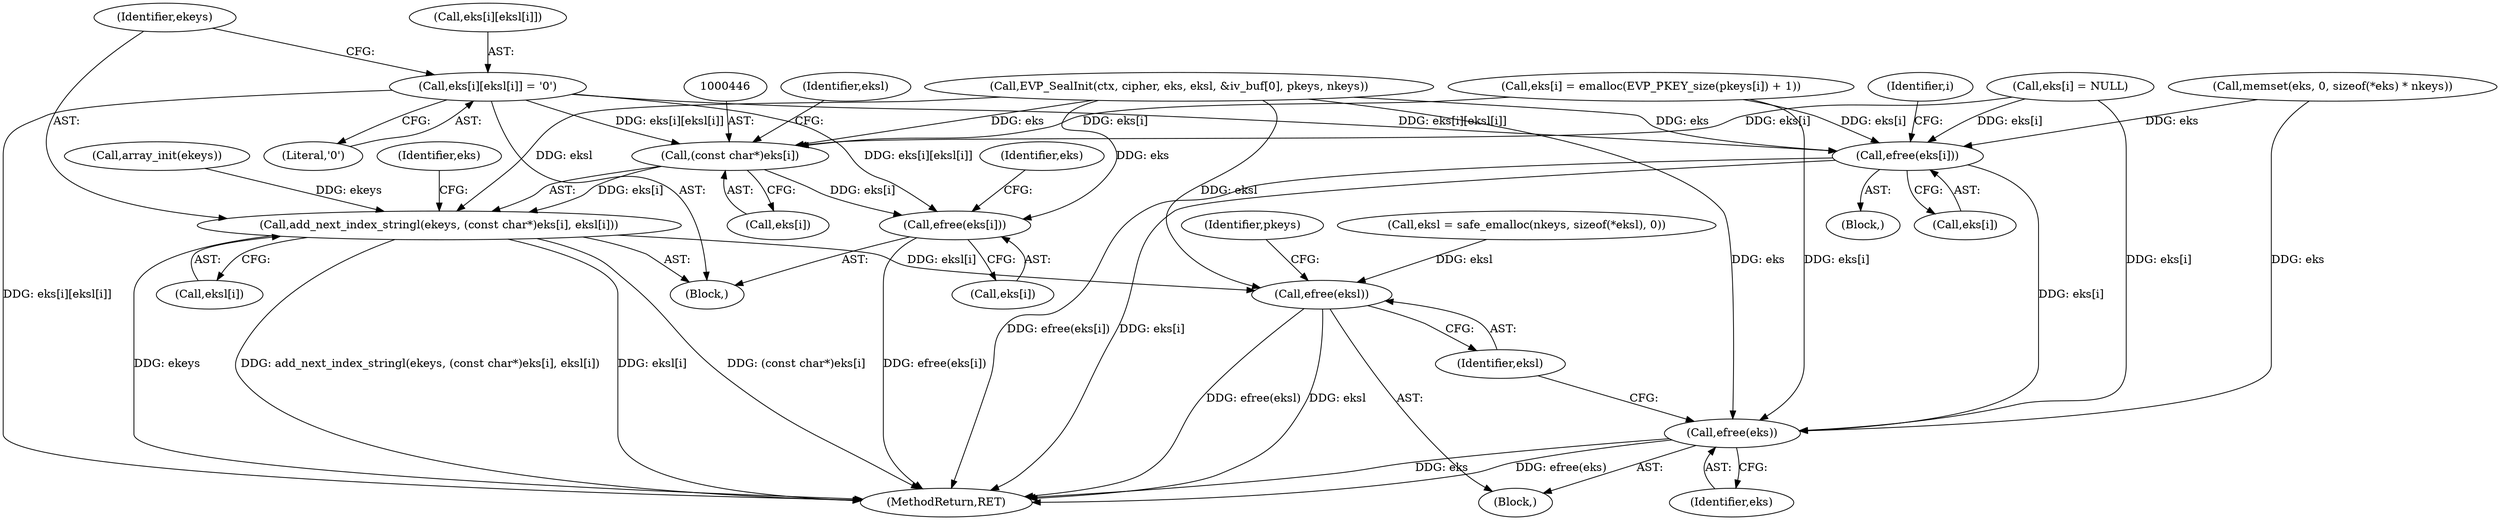 digraph "0_php_73cabfedf519298e1a11192699f44d53c529315e@pointer" {
"1000434" [label="(Call,eks[i][eksl[i]] = '\0')"];
"1000445" [label="(Call,(const char*)eks[i])"];
"1000443" [label="(Call,add_next_index_stringl(ekeys, (const char*)eks[i], eksl[i]))"];
"1000529" [label="(Call,efree(eksl))"];
"1000453" [label="(Call,efree(eks[i]))"];
"1000523" [label="(Call,efree(eks[i]))"];
"1000527" [label="(Call,efree(eks))"];
"1000434" [label="(Call,eks[i][eksl[i]] = '\0')"];
"1000457" [label="(Call,eks[i] = NULL)"];
"1000529" [label="(Call,efree(eksl))"];
"1000459" [label="(Identifier,eks)"];
"1000447" [label="(Call,eks[i])"];
"1000443" [label="(Call,add_next_index_stringl(ekeys, (const char*)eks[i], eksl[i]))"];
"1000234" [label="(Call,eksl = safe_emalloc(nkeys, sizeof(*eksl), 0))"];
"1000524" [label="(Call,eks[i])"];
"1000450" [label="(Call,eksl[i])"];
"1000528" [label="(Identifier,eks)"];
"1000451" [label="(Identifier,eksl)"];
"1000523" [label="(Call,efree(eks[i]))"];
"1000499" [label="(Identifier,i)"];
"1000527" [label="(Call,efree(eks))"];
"1000422" [label="(Call,array_init(ekeys))"];
"1000453" [label="(Call,efree(eks[i]))"];
"1000522" [label="(Block,)"];
"1000433" [label="(Block,)"];
"1000454" [label="(Call,eks[i])"];
"1000444" [label="(Identifier,ekeys)"];
"1000435" [label="(Call,eks[i][eksl[i]])"];
"1000535" [label="(MethodReturn,RET)"];
"1000442" [label="(Literal,'\0')"];
"1000250" [label="(Call,memset(eks, 0, sizeof(*eks) * nkeys))"];
"1000530" [label="(Identifier,eksl)"];
"1000455" [label="(Identifier,eks)"];
"1000359" [label="(Call,EVP_SealInit(ctx, cipher, eks, eksl, &iv_buf[0], pkeys, nkeys))"];
"1000445" [label="(Call,(const char*)eks[i])"];
"1000105" [label="(Block,)"];
"1000314" [label="(Call,eks[i] = emalloc(EVP_PKEY_size(pkeys[i]) + 1))"];
"1000532" [label="(Identifier,pkeys)"];
"1000434" -> "1000433"  [label="AST: "];
"1000434" -> "1000442"  [label="CFG: "];
"1000435" -> "1000434"  [label="AST: "];
"1000442" -> "1000434"  [label="AST: "];
"1000444" -> "1000434"  [label="CFG: "];
"1000434" -> "1000535"  [label="DDG: eks[i][eksl[i]]"];
"1000434" -> "1000445"  [label="DDG: eks[i][eksl[i]]"];
"1000434" -> "1000453"  [label="DDG: eks[i][eksl[i]]"];
"1000434" -> "1000523"  [label="DDG: eks[i][eksl[i]]"];
"1000445" -> "1000443"  [label="AST: "];
"1000445" -> "1000447"  [label="CFG: "];
"1000446" -> "1000445"  [label="AST: "];
"1000447" -> "1000445"  [label="AST: "];
"1000451" -> "1000445"  [label="CFG: "];
"1000445" -> "1000443"  [label="DDG: eks[i]"];
"1000314" -> "1000445"  [label="DDG: eks[i]"];
"1000359" -> "1000445"  [label="DDG: eks"];
"1000457" -> "1000445"  [label="DDG: eks[i]"];
"1000445" -> "1000453"  [label="DDG: eks[i]"];
"1000443" -> "1000433"  [label="AST: "];
"1000443" -> "1000450"  [label="CFG: "];
"1000444" -> "1000443"  [label="AST: "];
"1000450" -> "1000443"  [label="AST: "];
"1000455" -> "1000443"  [label="CFG: "];
"1000443" -> "1000535"  [label="DDG: add_next_index_stringl(ekeys, (const char*)eks[i], eksl[i])"];
"1000443" -> "1000535"  [label="DDG: eksl[i]"];
"1000443" -> "1000535"  [label="DDG: (const char*)eks[i]"];
"1000443" -> "1000535"  [label="DDG: ekeys"];
"1000422" -> "1000443"  [label="DDG: ekeys"];
"1000359" -> "1000443"  [label="DDG: eksl"];
"1000443" -> "1000529"  [label="DDG: eksl[i]"];
"1000529" -> "1000105"  [label="AST: "];
"1000529" -> "1000530"  [label="CFG: "];
"1000530" -> "1000529"  [label="AST: "];
"1000532" -> "1000529"  [label="CFG: "];
"1000529" -> "1000535"  [label="DDG: eksl"];
"1000529" -> "1000535"  [label="DDG: efree(eksl)"];
"1000234" -> "1000529"  [label="DDG: eksl"];
"1000359" -> "1000529"  [label="DDG: eksl"];
"1000453" -> "1000433"  [label="AST: "];
"1000453" -> "1000454"  [label="CFG: "];
"1000454" -> "1000453"  [label="AST: "];
"1000459" -> "1000453"  [label="CFG: "];
"1000453" -> "1000535"  [label="DDG: efree(eks[i])"];
"1000359" -> "1000453"  [label="DDG: eks"];
"1000523" -> "1000522"  [label="AST: "];
"1000523" -> "1000524"  [label="CFG: "];
"1000524" -> "1000523"  [label="AST: "];
"1000499" -> "1000523"  [label="CFG: "];
"1000523" -> "1000535"  [label="DDG: eks[i]"];
"1000523" -> "1000535"  [label="DDG: efree(eks[i])"];
"1000250" -> "1000523"  [label="DDG: eks"];
"1000314" -> "1000523"  [label="DDG: eks[i]"];
"1000359" -> "1000523"  [label="DDG: eks"];
"1000457" -> "1000523"  [label="DDG: eks[i]"];
"1000523" -> "1000527"  [label="DDG: eks[i]"];
"1000527" -> "1000105"  [label="AST: "];
"1000527" -> "1000528"  [label="CFG: "];
"1000528" -> "1000527"  [label="AST: "];
"1000530" -> "1000527"  [label="CFG: "];
"1000527" -> "1000535"  [label="DDG: eks"];
"1000527" -> "1000535"  [label="DDG: efree(eks)"];
"1000250" -> "1000527"  [label="DDG: eks"];
"1000314" -> "1000527"  [label="DDG: eks[i]"];
"1000359" -> "1000527"  [label="DDG: eks"];
"1000457" -> "1000527"  [label="DDG: eks[i]"];
}
